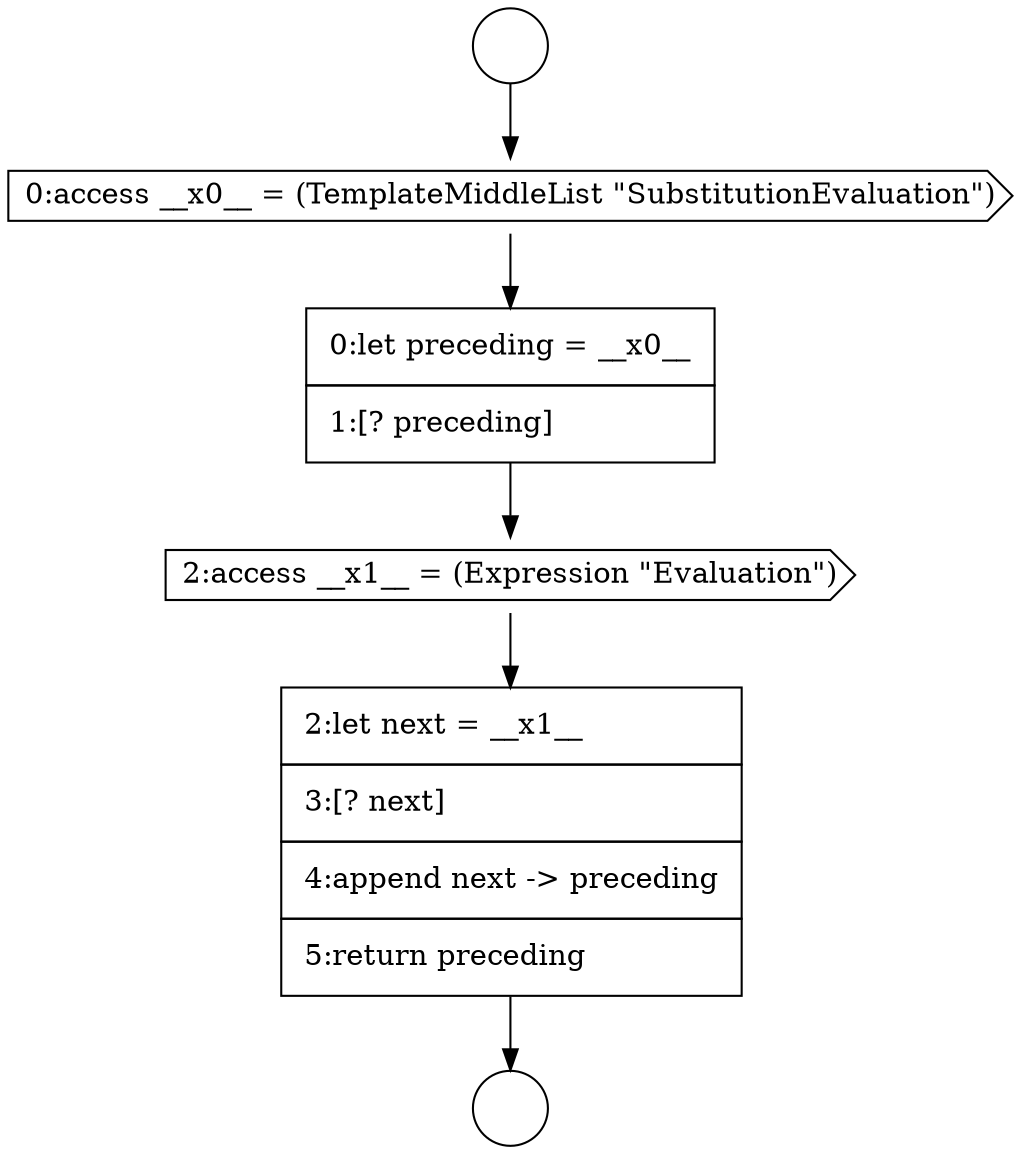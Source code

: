 digraph {
  node3634 [shape=cds, label=<<font color="black">0:access __x0__ = (TemplateMiddleList &quot;SubstitutionEvaluation&quot;)</font>> color="black" fillcolor="white" style=filled]
  node3635 [shape=none, margin=0, label=<<font color="black">
    <table border="0" cellborder="1" cellspacing="0" cellpadding="10">
      <tr><td align="left">0:let preceding = __x0__</td></tr>
      <tr><td align="left">1:[? preceding]</td></tr>
    </table>
  </font>> color="black" fillcolor="white" style=filled]
  node3632 [shape=circle label=" " color="black" fillcolor="white" style=filled]
  node3636 [shape=cds, label=<<font color="black">2:access __x1__ = (Expression &quot;Evaluation&quot;)</font>> color="black" fillcolor="white" style=filled]
  node3633 [shape=circle label=" " color="black" fillcolor="white" style=filled]
  node3637 [shape=none, margin=0, label=<<font color="black">
    <table border="0" cellborder="1" cellspacing="0" cellpadding="10">
      <tr><td align="left">2:let next = __x1__</td></tr>
      <tr><td align="left">3:[? next]</td></tr>
      <tr><td align="left">4:append next -&gt; preceding</td></tr>
      <tr><td align="left">5:return preceding</td></tr>
    </table>
  </font>> color="black" fillcolor="white" style=filled]
  node3635 -> node3636 [ color="black"]
  node3637 -> node3633 [ color="black"]
  node3632 -> node3634 [ color="black"]
  node3636 -> node3637 [ color="black"]
  node3634 -> node3635 [ color="black"]
}
